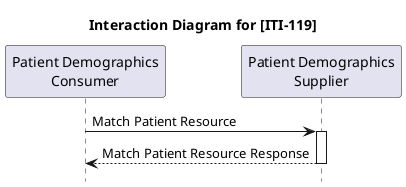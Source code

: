 @startuml
hide footbox

title Interaction Diagram for [ITI-119]

hide footbox
autoactivate on

participant "Patient Demographics\nConsumer" as Client
participant "Patient Demographics\nSupplier" as Server

Client -> Server : Match Patient Resource
Server --> Client : Match Patient Resource Response

@enduml